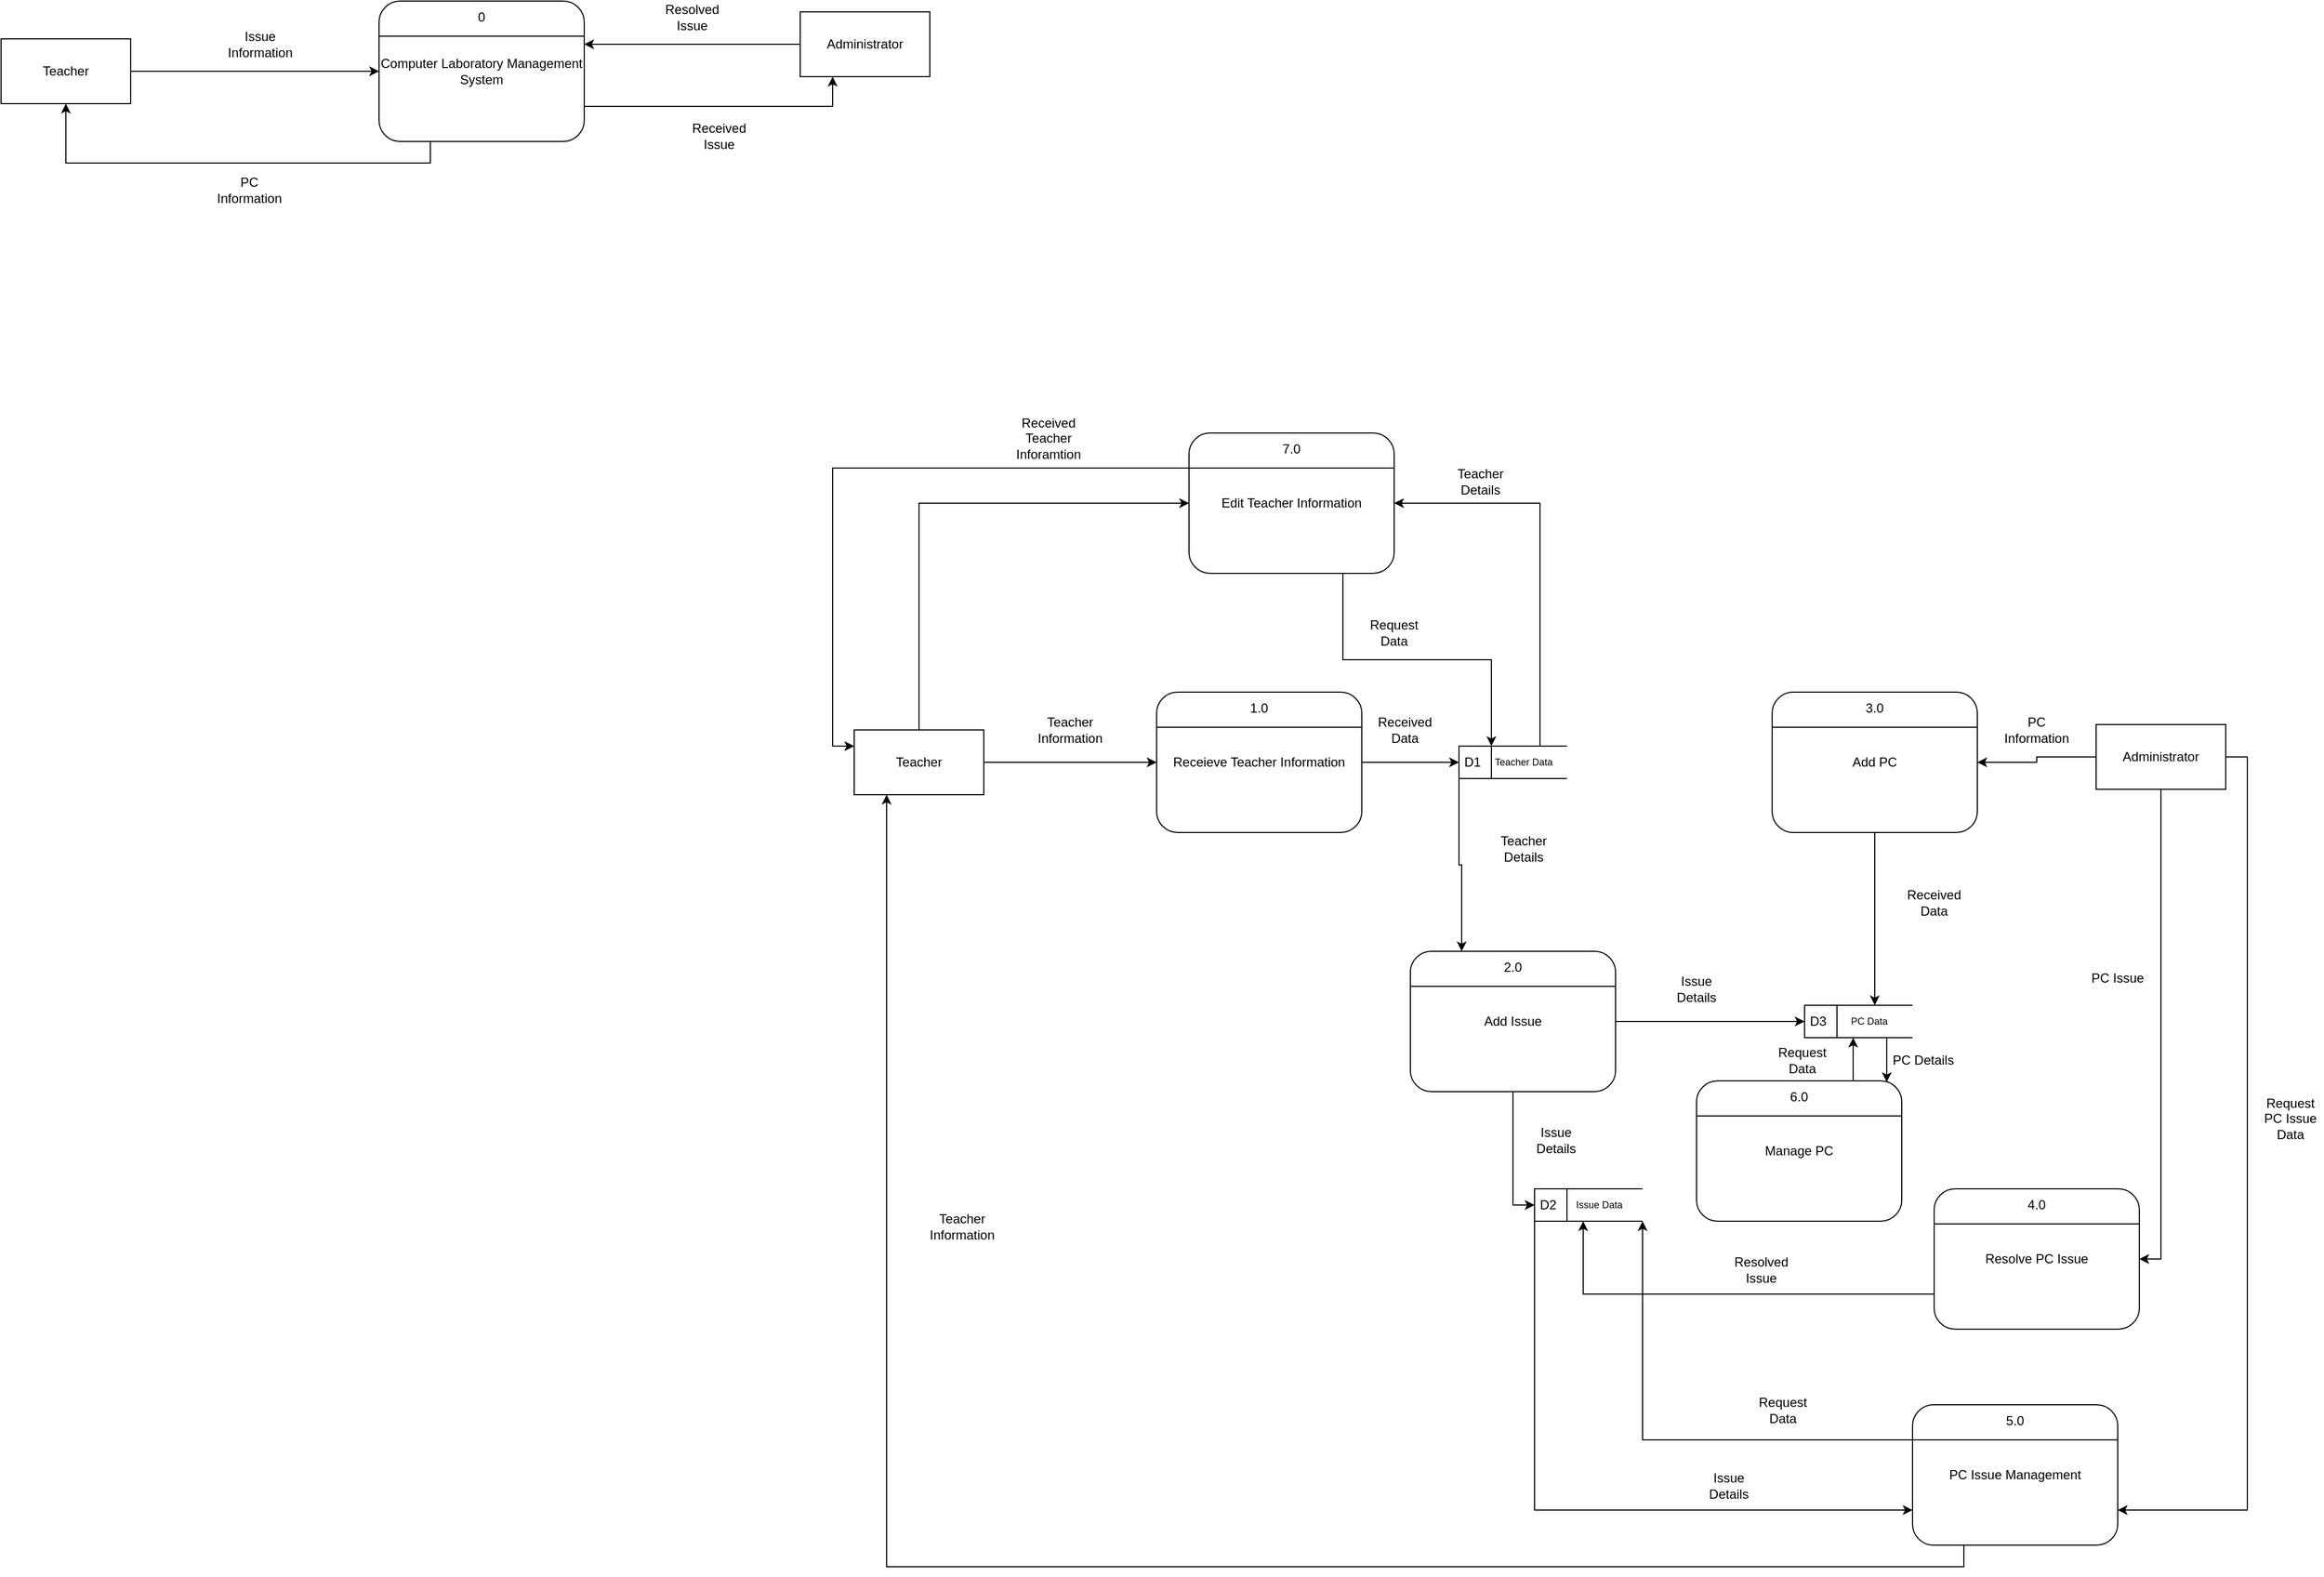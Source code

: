 <mxfile version="26.2.13">
  <diagram name="Page-1" id="yGtnBtRkDslpLGjMgBrs">
    <mxGraphModel dx="3440" dy="2525" grid="1" gridSize="10" guides="1" tooltips="1" connect="1" arrows="1" fold="1" page="1" pageScale="1" pageWidth="850" pageHeight="1100" math="0" shadow="0">
      <root>
        <mxCell id="0" />
        <mxCell id="1" parent="0" />
        <mxCell id="Rls7XkaTP7Cld9ZL_WsU-25" style="edgeStyle=orthogonalEdgeStyle;rounded=0;orthogonalLoop=1;jettySize=auto;html=1;exitX=1;exitY=0.5;exitDx=0;exitDy=0;" edge="1" parent="1" source="Rls7XkaTP7Cld9ZL_WsU-3" target="Rls7XkaTP7Cld9ZL_WsU-23">
          <mxGeometry relative="1" as="geometry" />
        </mxCell>
        <mxCell id="Rls7XkaTP7Cld9ZL_WsU-3" value="Receieve Teacher Information" style="rounded=1;whiteSpace=wrap;html=1;" vertex="1" parent="1">
          <mxGeometry x="480" y="340" width="190" height="130" as="geometry" />
        </mxCell>
        <mxCell id="Rls7XkaTP7Cld9ZL_WsU-4" value="" style="endArrow=none;html=1;rounded=0;entryX=1;entryY=0.25;entryDx=0;entryDy=0;exitX=0;exitY=0.25;exitDx=0;exitDy=0;" edge="1" parent="1" source="Rls7XkaTP7Cld9ZL_WsU-3" target="Rls7XkaTP7Cld9ZL_WsU-3">
          <mxGeometry width="50" height="50" relative="1" as="geometry">
            <mxPoint x="450" y="410" as="sourcePoint" />
            <mxPoint x="500" y="360" as="targetPoint" />
          </mxGeometry>
        </mxCell>
        <mxCell id="Rls7XkaTP7Cld9ZL_WsU-6" style="edgeStyle=orthogonalEdgeStyle;rounded=0;orthogonalLoop=1;jettySize=auto;html=1;exitX=1;exitY=0.5;exitDx=0;exitDy=0;entryX=0;entryY=0.5;entryDx=0;entryDy=0;" edge="1" parent="1" source="Rls7XkaTP7Cld9ZL_WsU-5" target="Rls7XkaTP7Cld9ZL_WsU-3">
          <mxGeometry relative="1" as="geometry" />
        </mxCell>
        <mxCell id="Rls7XkaTP7Cld9ZL_WsU-85" style="edgeStyle=orthogonalEdgeStyle;rounded=0;orthogonalLoop=1;jettySize=auto;html=1;exitX=0.5;exitY=0;exitDx=0;exitDy=0;entryX=0;entryY=0.5;entryDx=0;entryDy=0;" edge="1" parent="1" source="Rls7XkaTP7Cld9ZL_WsU-5" target="Rls7XkaTP7Cld9ZL_WsU-82">
          <mxGeometry relative="1" as="geometry" />
        </mxCell>
        <mxCell id="Rls7XkaTP7Cld9ZL_WsU-5" value="Teacher" style="rounded=0;whiteSpace=wrap;html=1;" vertex="1" parent="1">
          <mxGeometry x="200" y="375" width="120" height="60" as="geometry" />
        </mxCell>
        <mxCell id="Rls7XkaTP7Cld9ZL_WsU-7" value="1.0" style="text;html=1;align=center;verticalAlign=middle;whiteSpace=wrap;rounded=0;" vertex="1" parent="1">
          <mxGeometry x="545" y="340" width="60" height="30" as="geometry" />
        </mxCell>
        <mxCell id="Rls7XkaTP7Cld9ZL_WsU-12" style="edgeStyle=orthogonalEdgeStyle;rounded=0;orthogonalLoop=1;jettySize=auto;html=1;exitX=1;exitY=0.5;exitDx=0;exitDy=0;" edge="1" parent="1" source="Rls7XkaTP7Cld9ZL_WsU-8" target="Rls7XkaTP7Cld9ZL_WsU-9">
          <mxGeometry relative="1" as="geometry" />
        </mxCell>
        <mxCell id="Rls7XkaTP7Cld9ZL_WsU-8" value="Teacher" style="rounded=0;whiteSpace=wrap;html=1;" vertex="1" parent="1">
          <mxGeometry x="-590" y="-265" width="120" height="60" as="geometry" />
        </mxCell>
        <mxCell id="Rls7XkaTP7Cld9ZL_WsU-17" style="edgeStyle=orthogonalEdgeStyle;rounded=0;orthogonalLoop=1;jettySize=auto;html=1;exitX=1;exitY=0.75;exitDx=0;exitDy=0;entryX=0.25;entryY=1;entryDx=0;entryDy=0;" edge="1" parent="1" source="Rls7XkaTP7Cld9ZL_WsU-9" target="Rls7XkaTP7Cld9ZL_WsU-13">
          <mxGeometry relative="1" as="geometry" />
        </mxCell>
        <mxCell id="Rls7XkaTP7Cld9ZL_WsU-19" style="edgeStyle=orthogonalEdgeStyle;rounded=0;orthogonalLoop=1;jettySize=auto;html=1;exitX=0.25;exitY=1;exitDx=0;exitDy=0;entryX=0.5;entryY=1;entryDx=0;entryDy=0;" edge="1" parent="1" source="Rls7XkaTP7Cld9ZL_WsU-9" target="Rls7XkaTP7Cld9ZL_WsU-8">
          <mxGeometry relative="1" as="geometry" />
        </mxCell>
        <mxCell id="Rls7XkaTP7Cld9ZL_WsU-9" value="Computer Laboratory Management System" style="rounded=1;whiteSpace=wrap;html=1;" vertex="1" parent="1">
          <mxGeometry x="-240" y="-300" width="190" height="130" as="geometry" />
        </mxCell>
        <mxCell id="Rls7XkaTP7Cld9ZL_WsU-10" value="" style="endArrow=none;html=1;rounded=0;entryX=1;entryY=0.25;entryDx=0;entryDy=0;exitX=0;exitY=0.25;exitDx=0;exitDy=0;" edge="1" parent="1" source="Rls7XkaTP7Cld9ZL_WsU-9" target="Rls7XkaTP7Cld9ZL_WsU-9">
          <mxGeometry width="50" height="50" relative="1" as="geometry">
            <mxPoint x="-270" y="-255" as="sourcePoint" />
            <mxPoint x="-220" y="-305" as="targetPoint" />
          </mxGeometry>
        </mxCell>
        <mxCell id="Rls7XkaTP7Cld9ZL_WsU-11" value="0" style="text;html=1;align=center;verticalAlign=middle;whiteSpace=wrap;rounded=0;" vertex="1" parent="1">
          <mxGeometry x="-175" y="-300" width="60" height="30" as="geometry" />
        </mxCell>
        <mxCell id="Rls7XkaTP7Cld9ZL_WsU-18" style="edgeStyle=orthogonalEdgeStyle;rounded=0;orthogonalLoop=1;jettySize=auto;html=1;exitX=0;exitY=0.5;exitDx=0;exitDy=0;" edge="1" parent="1" source="Rls7XkaTP7Cld9ZL_WsU-13">
          <mxGeometry relative="1" as="geometry">
            <mxPoint x="-50" y="-260" as="targetPoint" />
          </mxGeometry>
        </mxCell>
        <mxCell id="Rls7XkaTP7Cld9ZL_WsU-13" value="Administrator" style="rounded=0;whiteSpace=wrap;html=1;" vertex="1" parent="1">
          <mxGeometry x="150" y="-290" width="120" height="60" as="geometry" />
        </mxCell>
        <mxCell id="Rls7XkaTP7Cld9ZL_WsU-15" value="Issue Information" style="text;html=1;align=center;verticalAlign=middle;whiteSpace=wrap;rounded=0;" vertex="1" parent="1">
          <mxGeometry x="-380" y="-275" width="60" height="30" as="geometry" />
        </mxCell>
        <mxCell id="Rls7XkaTP7Cld9ZL_WsU-16" value="Resolved Issue" style="text;html=1;align=center;verticalAlign=middle;whiteSpace=wrap;rounded=0;" vertex="1" parent="1">
          <mxGeometry x="20" y="-300" width="60" height="30" as="geometry" />
        </mxCell>
        <mxCell id="Rls7XkaTP7Cld9ZL_WsU-20" value="PC Information" style="text;html=1;align=center;verticalAlign=middle;whiteSpace=wrap;rounded=0;" vertex="1" parent="1">
          <mxGeometry x="-390" y="-140" width="60" height="30" as="geometry" />
        </mxCell>
        <mxCell id="Rls7XkaTP7Cld9ZL_WsU-21" value="Received Issue" style="text;html=1;align=center;verticalAlign=middle;whiteSpace=wrap;rounded=0;" vertex="1" parent="1">
          <mxGeometry x="45" y="-190" width="60" height="30" as="geometry" />
        </mxCell>
        <mxCell id="Rls7XkaTP7Cld9ZL_WsU-31" style="edgeStyle=orthogonalEdgeStyle;rounded=0;orthogonalLoop=1;jettySize=auto;html=1;exitX=0;exitY=1;exitDx=0;exitDy=0;entryX=0.25;entryY=0;entryDx=0;entryDy=0;" edge="1" parent="1" source="Rls7XkaTP7Cld9ZL_WsU-23" target="Rls7XkaTP7Cld9ZL_WsU-26">
          <mxGeometry relative="1" as="geometry" />
        </mxCell>
        <mxCell id="Rls7XkaTP7Cld9ZL_WsU-23" value="D1" style="html=1;dashed=0;whiteSpace=wrap;shape=mxgraph.dfd.dataStoreID;align=left;spacingLeft=3;points=[[0,0],[0.5,0],[1,0],[0,0.5],[1,0.5],[0,1],[0.5,1],[1,1]];" vertex="1" parent="1">
          <mxGeometry x="760" y="390" width="100" height="30" as="geometry" />
        </mxCell>
        <mxCell id="Rls7XkaTP7Cld9ZL_WsU-87" style="edgeStyle=orthogonalEdgeStyle;rounded=0;orthogonalLoop=1;jettySize=auto;html=1;exitX=0.75;exitY=0;exitDx=0;exitDy=0;entryX=1;entryY=0.5;entryDx=0;entryDy=0;" edge="1" parent="1" source="Rls7XkaTP7Cld9ZL_WsU-24" target="Rls7XkaTP7Cld9ZL_WsU-82">
          <mxGeometry relative="1" as="geometry" />
        </mxCell>
        <mxCell id="Rls7XkaTP7Cld9ZL_WsU-24" value="Teacher Data" style="text;html=1;align=center;verticalAlign=middle;whiteSpace=wrap;rounded=0;fontSize=9;" vertex="1" parent="1">
          <mxGeometry x="790" y="390" width="60" height="30" as="geometry" />
        </mxCell>
        <mxCell id="Rls7XkaTP7Cld9ZL_WsU-34" style="edgeStyle=orthogonalEdgeStyle;rounded=0;orthogonalLoop=1;jettySize=auto;html=1;exitX=0.5;exitY=1;exitDx=0;exitDy=0;entryX=0;entryY=0.5;entryDx=0;entryDy=0;" edge="1" parent="1" source="Rls7XkaTP7Cld9ZL_WsU-26" target="Rls7XkaTP7Cld9ZL_WsU-32">
          <mxGeometry relative="1" as="geometry" />
        </mxCell>
        <mxCell id="Rls7XkaTP7Cld9ZL_WsU-43" style="edgeStyle=orthogonalEdgeStyle;rounded=0;orthogonalLoop=1;jettySize=auto;html=1;exitX=1;exitY=0.5;exitDx=0;exitDy=0;entryX=0;entryY=0.5;entryDx=0;entryDy=0;" edge="1" parent="1" source="Rls7XkaTP7Cld9ZL_WsU-26" target="Rls7XkaTP7Cld9ZL_WsU-39">
          <mxGeometry relative="1" as="geometry" />
        </mxCell>
        <mxCell id="Rls7XkaTP7Cld9ZL_WsU-26" value="Add Issue" style="rounded=1;whiteSpace=wrap;html=1;" vertex="1" parent="1">
          <mxGeometry x="715" y="580" width="190" height="130" as="geometry" />
        </mxCell>
        <mxCell id="Rls7XkaTP7Cld9ZL_WsU-27" value="" style="endArrow=none;html=1;rounded=0;entryX=1;entryY=0.25;entryDx=0;entryDy=0;exitX=0;exitY=0.25;exitDx=0;exitDy=0;" edge="1" parent="1" source="Rls7XkaTP7Cld9ZL_WsU-26" target="Rls7XkaTP7Cld9ZL_WsU-26">
          <mxGeometry width="50" height="50" relative="1" as="geometry">
            <mxPoint x="685" y="650" as="sourcePoint" />
            <mxPoint x="735" y="600" as="targetPoint" />
          </mxGeometry>
        </mxCell>
        <mxCell id="Rls7XkaTP7Cld9ZL_WsU-28" value="2.0" style="text;html=1;align=center;verticalAlign=middle;whiteSpace=wrap;rounded=0;" vertex="1" parent="1">
          <mxGeometry x="780" y="580" width="60" height="30" as="geometry" />
        </mxCell>
        <mxCell id="Rls7XkaTP7Cld9ZL_WsU-56" style="edgeStyle=orthogonalEdgeStyle;rounded=0;orthogonalLoop=1;jettySize=auto;html=1;exitX=0;exitY=1;exitDx=0;exitDy=0;entryX=0;entryY=0.75;entryDx=0;entryDy=0;" edge="1" parent="1" source="Rls7XkaTP7Cld9ZL_WsU-32" target="Rls7XkaTP7Cld9ZL_WsU-49">
          <mxGeometry relative="1" as="geometry" />
        </mxCell>
        <mxCell id="Rls7XkaTP7Cld9ZL_WsU-32" value="D2" style="html=1;dashed=0;whiteSpace=wrap;shape=mxgraph.dfd.dataStoreID;align=left;spacingLeft=3;points=[[0,0],[0.5,0],[1,0],[0,0.5],[1,0.5],[0,1],[0.5,1],[1,1]];" vertex="1" parent="1">
          <mxGeometry x="830" y="800" width="100" height="30" as="geometry" />
        </mxCell>
        <mxCell id="Rls7XkaTP7Cld9ZL_WsU-33" value="Issue Data" style="text;html=1;align=center;verticalAlign=middle;whiteSpace=wrap;rounded=0;fontSize=9;" vertex="1" parent="1">
          <mxGeometry x="860" y="800" width="60" height="30" as="geometry" />
        </mxCell>
        <mxCell id="Rls7XkaTP7Cld9ZL_WsU-41" style="edgeStyle=orthogonalEdgeStyle;rounded=0;orthogonalLoop=1;jettySize=auto;html=1;exitX=0;exitY=0.5;exitDx=0;exitDy=0;entryX=1;entryY=0.5;entryDx=0;entryDy=0;" edge="1" parent="1" source="Rls7XkaTP7Cld9ZL_WsU-35" target="Rls7XkaTP7Cld9ZL_WsU-36">
          <mxGeometry relative="1" as="geometry" />
        </mxCell>
        <mxCell id="Rls7XkaTP7Cld9ZL_WsU-47" style="edgeStyle=orthogonalEdgeStyle;rounded=0;orthogonalLoop=1;jettySize=auto;html=1;exitX=0.5;exitY=1;exitDx=0;exitDy=0;entryX=1;entryY=0.5;entryDx=0;entryDy=0;" edge="1" parent="1" source="Rls7XkaTP7Cld9ZL_WsU-35" target="Rls7XkaTP7Cld9ZL_WsU-44">
          <mxGeometry relative="1" as="geometry" />
        </mxCell>
        <mxCell id="Rls7XkaTP7Cld9ZL_WsU-55" style="edgeStyle=orthogonalEdgeStyle;rounded=0;orthogonalLoop=1;jettySize=auto;html=1;exitX=1;exitY=0.5;exitDx=0;exitDy=0;entryX=1;entryY=0.75;entryDx=0;entryDy=0;" edge="1" parent="1" source="Rls7XkaTP7Cld9ZL_WsU-35" target="Rls7XkaTP7Cld9ZL_WsU-49">
          <mxGeometry relative="1" as="geometry">
            <mxPoint x="1581.2" y="1090" as="targetPoint" />
          </mxGeometry>
        </mxCell>
        <mxCell id="Rls7XkaTP7Cld9ZL_WsU-35" value="Administrator" style="rounded=0;whiteSpace=wrap;html=1;" vertex="1" parent="1">
          <mxGeometry x="1350" y="370" width="120" height="60" as="geometry" />
        </mxCell>
        <mxCell id="Rls7XkaTP7Cld9ZL_WsU-42" style="edgeStyle=orthogonalEdgeStyle;rounded=0;orthogonalLoop=1;jettySize=auto;html=1;exitX=0.5;exitY=1;exitDx=0;exitDy=0;" edge="1" parent="1" source="Rls7XkaTP7Cld9ZL_WsU-36" target="Rls7XkaTP7Cld9ZL_WsU-40">
          <mxGeometry relative="1" as="geometry">
            <Array as="points">
              <mxPoint x="1145" y="590" />
              <mxPoint x="1145" y="590" />
            </Array>
          </mxGeometry>
        </mxCell>
        <mxCell id="Rls7XkaTP7Cld9ZL_WsU-36" value="Add PC" style="rounded=1;whiteSpace=wrap;html=1;" vertex="1" parent="1">
          <mxGeometry x="1050" y="340" width="190" height="130" as="geometry" />
        </mxCell>
        <mxCell id="Rls7XkaTP7Cld9ZL_WsU-37" value="" style="endArrow=none;html=1;rounded=0;entryX=1;entryY=0.25;entryDx=0;entryDy=0;exitX=0;exitY=0.25;exitDx=0;exitDy=0;" edge="1" parent="1" source="Rls7XkaTP7Cld9ZL_WsU-36" target="Rls7XkaTP7Cld9ZL_WsU-36">
          <mxGeometry width="50" height="50" relative="1" as="geometry">
            <mxPoint x="1020" y="410" as="sourcePoint" />
            <mxPoint x="1070" y="360" as="targetPoint" />
          </mxGeometry>
        </mxCell>
        <mxCell id="Rls7XkaTP7Cld9ZL_WsU-38" value="3.0" style="text;html=1;align=center;verticalAlign=middle;whiteSpace=wrap;rounded=0;" vertex="1" parent="1">
          <mxGeometry x="1115" y="340" width="60" height="30" as="geometry" />
        </mxCell>
        <mxCell id="Rls7XkaTP7Cld9ZL_WsU-39" value="D3" style="html=1;dashed=0;whiteSpace=wrap;shape=mxgraph.dfd.dataStoreID;align=left;spacingLeft=3;points=[[0,0],[0.5,0],[1,0],[0,0.5],[1,0.5],[0,1],[0.5,1],[1,1]];" vertex="1" parent="1">
          <mxGeometry x="1080" y="630" width="100" height="30" as="geometry" />
        </mxCell>
        <mxCell id="Rls7XkaTP7Cld9ZL_WsU-40" value="PC Data" style="text;html=1;align=center;verticalAlign=middle;whiteSpace=wrap;rounded=0;fontSize=9;" vertex="1" parent="1">
          <mxGeometry x="1110" y="630" width="60" height="30" as="geometry" />
        </mxCell>
        <mxCell id="Rls7XkaTP7Cld9ZL_WsU-48" style="edgeStyle=orthogonalEdgeStyle;rounded=0;orthogonalLoop=1;jettySize=auto;html=1;exitX=0;exitY=0.75;exitDx=0;exitDy=0;entryX=0.25;entryY=1;entryDx=0;entryDy=0;" edge="1" parent="1" source="Rls7XkaTP7Cld9ZL_WsU-44" target="Rls7XkaTP7Cld9ZL_WsU-33">
          <mxGeometry relative="1" as="geometry" />
        </mxCell>
        <mxCell id="Rls7XkaTP7Cld9ZL_WsU-44" value="Resolve PC Issue" style="rounded=1;whiteSpace=wrap;html=1;" vertex="1" parent="1">
          <mxGeometry x="1200" y="800" width="190" height="130" as="geometry" />
        </mxCell>
        <mxCell id="Rls7XkaTP7Cld9ZL_WsU-45" value="" style="endArrow=none;html=1;rounded=0;entryX=1;entryY=0.25;entryDx=0;entryDy=0;exitX=0;exitY=0.25;exitDx=0;exitDy=0;" edge="1" parent="1" source="Rls7XkaTP7Cld9ZL_WsU-44" target="Rls7XkaTP7Cld9ZL_WsU-44">
          <mxGeometry width="50" height="50" relative="1" as="geometry">
            <mxPoint x="1170" y="870" as="sourcePoint" />
            <mxPoint x="1220" y="820" as="targetPoint" />
          </mxGeometry>
        </mxCell>
        <mxCell id="Rls7XkaTP7Cld9ZL_WsU-46" value="4.0" style="text;html=1;align=center;verticalAlign=middle;whiteSpace=wrap;rounded=0;" vertex="1" parent="1">
          <mxGeometry x="1265" y="800" width="60" height="30" as="geometry" />
        </mxCell>
        <mxCell id="Rls7XkaTP7Cld9ZL_WsU-57" style="edgeStyle=orthogonalEdgeStyle;rounded=0;orthogonalLoop=1;jettySize=auto;html=1;exitX=0.25;exitY=1;exitDx=0;exitDy=0;entryX=0.25;entryY=1;entryDx=0;entryDy=0;" edge="1" parent="1" source="Rls7XkaTP7Cld9ZL_WsU-49" target="Rls7XkaTP7Cld9ZL_WsU-5">
          <mxGeometry relative="1" as="geometry" />
        </mxCell>
        <mxCell id="Rls7XkaTP7Cld9ZL_WsU-74" style="edgeStyle=orthogonalEdgeStyle;rounded=0;orthogonalLoop=1;jettySize=auto;html=1;exitX=0;exitY=0.25;exitDx=0;exitDy=0;entryX=1;entryY=1;entryDx=0;entryDy=0;" edge="1" parent="1" source="Rls7XkaTP7Cld9ZL_WsU-49" target="Rls7XkaTP7Cld9ZL_WsU-32">
          <mxGeometry relative="1" as="geometry" />
        </mxCell>
        <mxCell id="Rls7XkaTP7Cld9ZL_WsU-49" value="PC Issue Management" style="rounded=1;whiteSpace=wrap;html=1;" vertex="1" parent="1">
          <mxGeometry x="1180" y="1000" width="190" height="130" as="geometry" />
        </mxCell>
        <mxCell id="Rls7XkaTP7Cld9ZL_WsU-50" value="" style="endArrow=none;html=1;rounded=0;entryX=1;entryY=0.25;entryDx=0;entryDy=0;exitX=0;exitY=0.25;exitDx=0;exitDy=0;" edge="1" parent="1" source="Rls7XkaTP7Cld9ZL_WsU-49" target="Rls7XkaTP7Cld9ZL_WsU-49">
          <mxGeometry width="50" height="50" relative="1" as="geometry">
            <mxPoint x="1150" y="1070" as="sourcePoint" />
            <mxPoint x="1200" y="1020" as="targetPoint" />
          </mxGeometry>
        </mxCell>
        <mxCell id="Rls7XkaTP7Cld9ZL_WsU-51" value="5.0" style="text;html=1;align=center;verticalAlign=middle;whiteSpace=wrap;rounded=0;" vertex="1" parent="1">
          <mxGeometry x="1245" y="1000" width="60" height="30" as="geometry" />
        </mxCell>
        <mxCell id="Rls7XkaTP7Cld9ZL_WsU-58" value="Teacher Information" style="text;html=1;align=center;verticalAlign=middle;whiteSpace=wrap;rounded=0;" vertex="1" parent="1">
          <mxGeometry x="370" y="360" width="60" height="30" as="geometry" />
        </mxCell>
        <mxCell id="Rls7XkaTP7Cld9ZL_WsU-59" value="Received Data" style="text;html=1;align=center;verticalAlign=middle;whiteSpace=wrap;rounded=0;" vertex="1" parent="1">
          <mxGeometry x="680" y="360" width="60" height="30" as="geometry" />
        </mxCell>
        <mxCell id="Rls7XkaTP7Cld9ZL_WsU-60" value="Teacher Details" style="text;html=1;align=center;verticalAlign=middle;whiteSpace=wrap;rounded=0;" vertex="1" parent="1">
          <mxGeometry x="790" y="470" width="60" height="30" as="geometry" />
        </mxCell>
        <mxCell id="Rls7XkaTP7Cld9ZL_WsU-61" value="Issue Details" style="text;html=1;align=center;verticalAlign=middle;whiteSpace=wrap;rounded=0;" vertex="1" parent="1">
          <mxGeometry x="820" y="740" width="60" height="30" as="geometry" />
        </mxCell>
        <mxCell id="Rls7XkaTP7Cld9ZL_WsU-62" value="Issue Details" style="text;html=1;align=center;verticalAlign=middle;whiteSpace=wrap;rounded=0;" vertex="1" parent="1">
          <mxGeometry x="980" y="1060" width="60" height="30" as="geometry" />
        </mxCell>
        <mxCell id="Rls7XkaTP7Cld9ZL_WsU-63" value="Teacher Information" style="text;html=1;align=center;verticalAlign=middle;whiteSpace=wrap;rounded=0;" vertex="1" parent="1">
          <mxGeometry x="270" y="820" width="60" height="30" as="geometry" />
        </mxCell>
        <mxCell id="Rls7XkaTP7Cld9ZL_WsU-64" value="PC Information" style="text;html=1;align=center;verticalAlign=middle;whiteSpace=wrap;rounded=0;" vertex="1" parent="1">
          <mxGeometry x="1265" y="360" width="60" height="30" as="geometry" />
        </mxCell>
        <mxCell id="Rls7XkaTP7Cld9ZL_WsU-70" style="edgeStyle=orthogonalEdgeStyle;rounded=0;orthogonalLoop=1;jettySize=auto;html=1;exitX=0.75;exitY=0;exitDx=0;exitDy=0;entryX=0.25;entryY=1;entryDx=0;entryDy=0;" edge="1" parent="1" source="Rls7XkaTP7Cld9ZL_WsU-66" target="Rls7XkaTP7Cld9ZL_WsU-40">
          <mxGeometry relative="1" as="geometry">
            <Array as="points">
              <mxPoint x="1125" y="700" />
            </Array>
          </mxGeometry>
        </mxCell>
        <mxCell id="Rls7XkaTP7Cld9ZL_WsU-66" value="Manage PC" style="rounded=1;whiteSpace=wrap;html=1;" vertex="1" parent="1">
          <mxGeometry x="980" y="700" width="190" height="130" as="geometry" />
        </mxCell>
        <mxCell id="Rls7XkaTP7Cld9ZL_WsU-67" value="" style="endArrow=none;html=1;rounded=0;entryX=1;entryY=0.25;entryDx=0;entryDy=0;exitX=0;exitY=0.25;exitDx=0;exitDy=0;" edge="1" parent="1" source="Rls7XkaTP7Cld9ZL_WsU-66" target="Rls7XkaTP7Cld9ZL_WsU-66">
          <mxGeometry width="50" height="50" relative="1" as="geometry">
            <mxPoint x="950" y="770" as="sourcePoint" />
            <mxPoint x="1000" y="720" as="targetPoint" />
          </mxGeometry>
        </mxCell>
        <mxCell id="Rls7XkaTP7Cld9ZL_WsU-68" value="6.0" style="text;html=1;align=center;verticalAlign=middle;whiteSpace=wrap;rounded=0;" vertex="1" parent="1">
          <mxGeometry x="1045" y="700" width="60" height="30" as="geometry" />
        </mxCell>
        <mxCell id="Rls7XkaTP7Cld9ZL_WsU-71" style="edgeStyle=orthogonalEdgeStyle;rounded=0;orthogonalLoop=1;jettySize=auto;html=1;exitX=0.75;exitY=1;exitDx=0;exitDy=0;entryX=0.927;entryY=0.009;entryDx=0;entryDy=0;entryPerimeter=0;" edge="1" parent="1" source="Rls7XkaTP7Cld9ZL_WsU-40" target="Rls7XkaTP7Cld9ZL_WsU-66">
          <mxGeometry relative="1" as="geometry">
            <Array as="points">
              <mxPoint x="1156" y="660" />
            </Array>
          </mxGeometry>
        </mxCell>
        <mxCell id="Rls7XkaTP7Cld9ZL_WsU-72" value="Request Data" style="text;html=1;align=center;verticalAlign=middle;whiteSpace=wrap;rounded=0;" vertex="1" parent="1">
          <mxGeometry x="1048" y="666" width="60" height="30" as="geometry" />
        </mxCell>
        <mxCell id="Rls7XkaTP7Cld9ZL_WsU-73" value="PC Details" style="text;html=1;align=center;verticalAlign=middle;whiteSpace=wrap;rounded=0;" vertex="1" parent="1">
          <mxGeometry x="1160" y="666" width="60" height="30" as="geometry" />
        </mxCell>
        <mxCell id="Rls7XkaTP7Cld9ZL_WsU-75" value="Resolved Issue" style="text;html=1;align=center;verticalAlign=middle;whiteSpace=wrap;rounded=0;" vertex="1" parent="1">
          <mxGeometry x="1010" y="860" width="60" height="30" as="geometry" />
        </mxCell>
        <mxCell id="Rls7XkaTP7Cld9ZL_WsU-76" value="Request Data" style="text;html=1;align=center;verticalAlign=middle;whiteSpace=wrap;rounded=0;" vertex="1" parent="1">
          <mxGeometry x="1030" y="990" width="60" height="30" as="geometry" />
        </mxCell>
        <mxCell id="Rls7XkaTP7Cld9ZL_WsU-77" value="Issue Details" style="text;html=1;align=center;verticalAlign=middle;whiteSpace=wrap;rounded=0;" vertex="1" parent="1">
          <mxGeometry x="950" y="600" width="60" height="30" as="geometry" />
        </mxCell>
        <mxCell id="Rls7XkaTP7Cld9ZL_WsU-79" value="Received Data" style="text;html=1;align=center;verticalAlign=middle;whiteSpace=wrap;rounded=0;" vertex="1" parent="1">
          <mxGeometry x="1170" y="520" width="60" height="30" as="geometry" />
        </mxCell>
        <mxCell id="Rls7XkaTP7Cld9ZL_WsU-80" value="PC Issue" style="text;html=1;align=center;verticalAlign=middle;whiteSpace=wrap;rounded=0;" vertex="1" parent="1">
          <mxGeometry x="1340" y="590" width="60" height="30" as="geometry" />
        </mxCell>
        <mxCell id="Rls7XkaTP7Cld9ZL_WsU-81" value="Request PC Issue Data" style="text;html=1;align=center;verticalAlign=middle;whiteSpace=wrap;rounded=0;" vertex="1" parent="1">
          <mxGeometry x="1500" y="720" width="60" height="30" as="geometry" />
        </mxCell>
        <mxCell id="Rls7XkaTP7Cld9ZL_WsU-86" style="edgeStyle=orthogonalEdgeStyle;rounded=0;orthogonalLoop=1;jettySize=auto;html=1;exitX=0.75;exitY=1;exitDx=0;exitDy=0;entryX=0;entryY=0;entryDx=0;entryDy=0;" edge="1" parent="1" source="Rls7XkaTP7Cld9ZL_WsU-82" target="Rls7XkaTP7Cld9ZL_WsU-24">
          <mxGeometry relative="1" as="geometry" />
        </mxCell>
        <mxCell id="Rls7XkaTP7Cld9ZL_WsU-88" style="edgeStyle=orthogonalEdgeStyle;rounded=0;orthogonalLoop=1;jettySize=auto;html=1;exitX=0;exitY=0.25;exitDx=0;exitDy=0;entryX=0;entryY=0.25;entryDx=0;entryDy=0;" edge="1" parent="1" source="Rls7XkaTP7Cld9ZL_WsU-82" target="Rls7XkaTP7Cld9ZL_WsU-5">
          <mxGeometry relative="1" as="geometry" />
        </mxCell>
        <mxCell id="Rls7XkaTP7Cld9ZL_WsU-82" value="Edit Teacher Information" style="rounded=1;whiteSpace=wrap;html=1;" vertex="1" parent="1">
          <mxGeometry x="510" y="100" width="190" height="130" as="geometry" />
        </mxCell>
        <mxCell id="Rls7XkaTP7Cld9ZL_WsU-83" value="" style="endArrow=none;html=1;rounded=0;entryX=1;entryY=0.25;entryDx=0;entryDy=0;exitX=0;exitY=0.25;exitDx=0;exitDy=0;" edge="1" parent="1" source="Rls7XkaTP7Cld9ZL_WsU-82" target="Rls7XkaTP7Cld9ZL_WsU-82">
          <mxGeometry width="50" height="50" relative="1" as="geometry">
            <mxPoint x="480" y="170" as="sourcePoint" />
            <mxPoint x="530" y="120" as="targetPoint" />
          </mxGeometry>
        </mxCell>
        <mxCell id="Rls7XkaTP7Cld9ZL_WsU-84" value="7.0" style="text;html=1;align=center;verticalAlign=middle;whiteSpace=wrap;rounded=0;" vertex="1" parent="1">
          <mxGeometry x="575" y="100" width="60" height="30" as="geometry" />
        </mxCell>
        <mxCell id="Rls7XkaTP7Cld9ZL_WsU-89" value="Received Teacher Inforamtion" style="text;html=1;align=center;verticalAlign=middle;whiteSpace=wrap;rounded=0;" vertex="1" parent="1">
          <mxGeometry x="350" y="90" width="60" height="30" as="geometry" />
        </mxCell>
        <mxCell id="Rls7XkaTP7Cld9ZL_WsU-90" value="Request Data" style="text;html=1;align=center;verticalAlign=middle;whiteSpace=wrap;rounded=0;" vertex="1" parent="1">
          <mxGeometry x="670" y="270" width="60" height="30" as="geometry" />
        </mxCell>
        <mxCell id="Rls7XkaTP7Cld9ZL_WsU-91" value="Teacher Details" style="text;html=1;align=center;verticalAlign=middle;whiteSpace=wrap;rounded=0;" vertex="1" parent="1">
          <mxGeometry x="750" y="130" width="60" height="30" as="geometry" />
        </mxCell>
      </root>
    </mxGraphModel>
  </diagram>
</mxfile>
